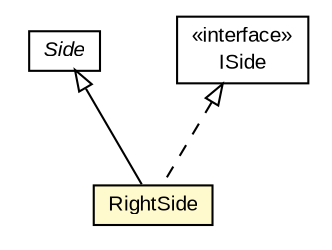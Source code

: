 #!/usr/local/bin/dot
#
# Class diagram 
# Generated by UMLGraph version R5_6-24-gf6e263 (http://www.umlgraph.org/)
#

digraph G {
	edge [fontname="arial",fontsize=10,labelfontname="arial",labelfontsize=10];
	node [fontname="arial",fontsize=10,shape=plaintext];
	nodesep=0.25;
	ranksep=0.5;
	// com.id.droneapi.impl.algorithm.v2.sides.Side
	c2892 [label=<<table title="com.id.droneapi.impl.algorithm.v2.sides.Side" border="0" cellborder="1" cellspacing="0" cellpadding="2" port="p" href="./Side.html">
		<tr><td><table border="0" cellspacing="0" cellpadding="1">
<tr><td align="center" balign="center"><font face="arial italic"> Side </font></td></tr>
		</table></td></tr>
		</table>>, URL="./Side.html", fontname="arial", fontcolor="black", fontsize=10.0];
	// com.id.droneapi.impl.algorithm.v2.sides.RightSide
	c2893 [label=<<table title="com.id.droneapi.impl.algorithm.v2.sides.RightSide" border="0" cellborder="1" cellspacing="0" cellpadding="2" port="p" bgcolor="lemonChiffon" href="./RightSide.html">
		<tr><td><table border="0" cellspacing="0" cellpadding="1">
<tr><td align="center" balign="center"> RightSide </td></tr>
		</table></td></tr>
		</table>>, URL="./RightSide.html", fontname="arial", fontcolor="black", fontsize=10.0];
	// com.id.droneapi.impl.algorithm.v2.sides.ISide
	c2895 [label=<<table title="com.id.droneapi.impl.algorithm.v2.sides.ISide" border="0" cellborder="1" cellspacing="0" cellpadding="2" port="p" href="./ISide.html">
		<tr><td><table border="0" cellspacing="0" cellpadding="1">
<tr><td align="center" balign="center"> &#171;interface&#187; </td></tr>
<tr><td align="center" balign="center"> ISide </td></tr>
		</table></td></tr>
		</table>>, URL="./ISide.html", fontname="arial", fontcolor="black", fontsize=10.0];
	//com.id.droneapi.impl.algorithm.v2.sides.RightSide extends com.id.droneapi.impl.algorithm.v2.sides.Side
	c2892:p -> c2893:p [dir=back,arrowtail=empty];
	//com.id.droneapi.impl.algorithm.v2.sides.RightSide implements com.id.droneapi.impl.algorithm.v2.sides.ISide
	c2895:p -> c2893:p [dir=back,arrowtail=empty,style=dashed];
}

